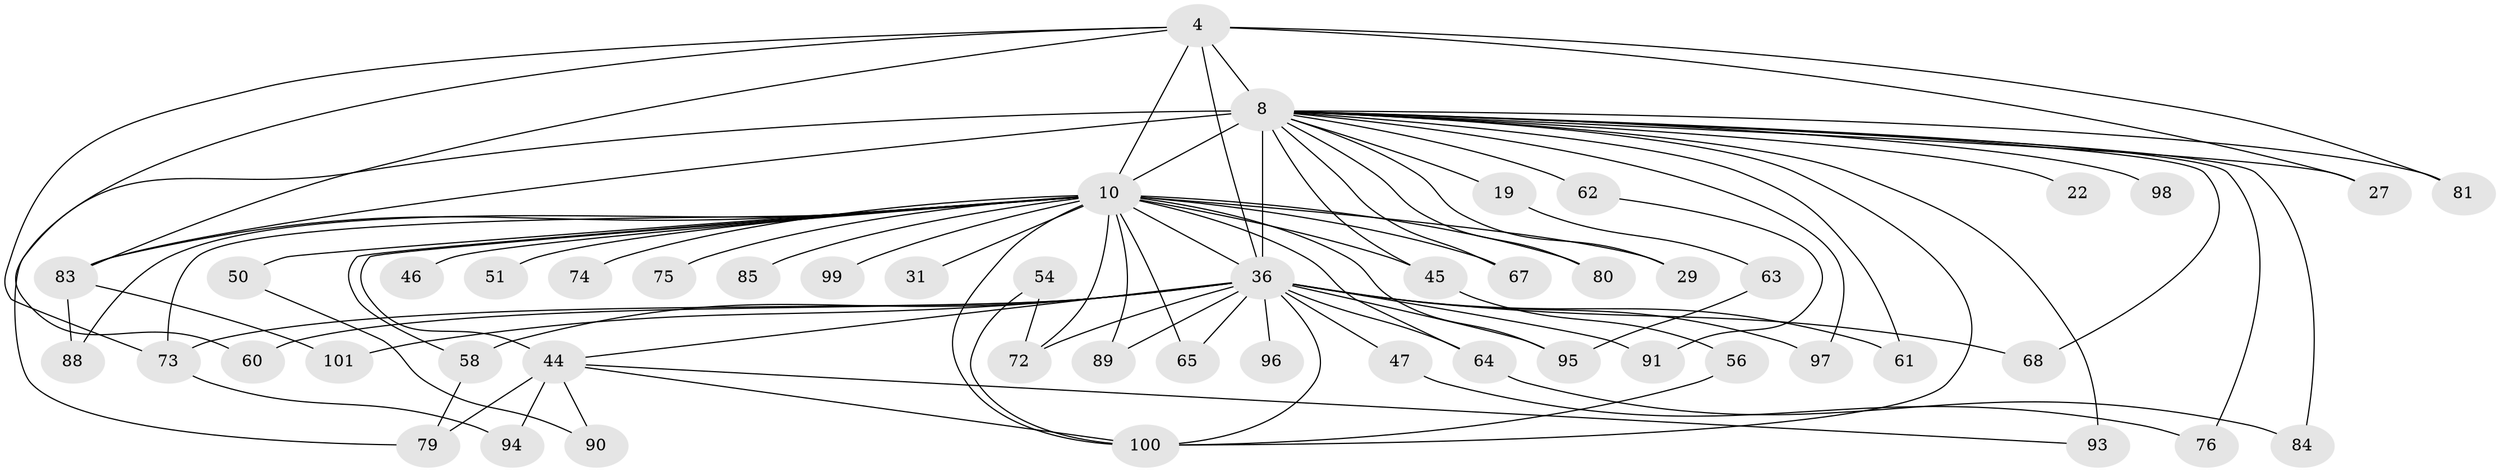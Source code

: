 // original degree distribution, {19: 0.009900990099009901, 11: 0.009900990099009901, 38: 0.009900990099009901, 12: 0.009900990099009901, 23: 0.009900990099009901, 16: 0.019801980198019802, 26: 0.009900990099009901, 24: 0.009900990099009901, 22: 0.009900990099009901, 3: 0.297029702970297, 8: 0.009900990099009901, 4: 0.0594059405940594, 2: 0.48514851485148514, 5: 0.039603960396039604, 7: 0.009900990099009901}
// Generated by graph-tools (version 1.1) at 2025/44/03/09/25 04:44:10]
// undirected, 50 vertices, 89 edges
graph export_dot {
graph [start="1"]
  node [color=gray90,style=filled];
  4 [super="+2"];
  8 [super="+7"];
  10 [super="+9+3"];
  19;
  22;
  27;
  29;
  31;
  36 [super="+15+5"];
  44 [super="+41+35"];
  45 [super="+14"];
  46;
  47;
  50;
  51;
  54;
  56;
  58 [super="+21"];
  60;
  61;
  62;
  63;
  64 [super="+39"];
  65;
  67;
  68;
  72 [super="+24+52"];
  73 [super="+69+43"];
  74;
  75 [super="+18"];
  76;
  79 [super="+55+78"];
  80;
  81;
  83 [super="+49+66+77"];
  84;
  85;
  88;
  89;
  90;
  91;
  93 [super="+57"];
  94;
  95 [super="+86"];
  96 [super="+87"];
  97;
  98;
  99 [super="+82"];
  100 [super="+40+92+59"];
  101;
  4 -- 8 [weight=6];
  4 -- 10 [weight=6];
  4 -- 27;
  4 -- 81;
  4 -- 60;
  4 -- 83;
  4 -- 36 [weight=4];
  4 -- 73;
  8 -- 10 [weight=9];
  8 -- 19 [weight=2];
  8 -- 22 [weight=2];
  8 -- 27;
  8 -- 29;
  8 -- 62 [weight=2];
  8 -- 68;
  8 -- 76;
  8 -- 83 [weight=5];
  8 -- 98 [weight=2];
  8 -- 67;
  8 -- 80;
  8 -- 81;
  8 -- 84;
  8 -- 93 [weight=2];
  8 -- 97;
  8 -- 61;
  8 -- 45;
  8 -- 36 [weight=7];
  8 -- 100 [weight=3];
  8 -- 79;
  10 -- 51 [weight=2];
  10 -- 65;
  10 -- 80;
  10 -- 88;
  10 -- 74 [weight=2];
  10 -- 85 [weight=2];
  10 -- 89;
  10 -- 31;
  10 -- 44 [weight=6];
  10 -- 46 [weight=2];
  10 -- 50 [weight=2];
  10 -- 45 [weight=3];
  10 -- 83 [weight=3];
  10 -- 64 [weight=3];
  10 -- 67;
  10 -- 72 [weight=3];
  10 -- 75 [weight=2];
  10 -- 29;
  10 -- 95 [weight=2];
  10 -- 99 [weight=3];
  10 -- 36 [weight=7];
  10 -- 58 [weight=3];
  10 -- 73 [weight=4];
  10 -- 100 [weight=3];
  19 -- 63;
  36 -- 60;
  36 -- 64;
  36 -- 65;
  36 -- 68;
  36 -- 72;
  36 -- 89;
  36 -- 91;
  36 -- 95 [weight=2];
  36 -- 96 [weight=3];
  36 -- 97;
  36 -- 101;
  36 -- 47 [weight=2];
  36 -- 58 [weight=2];
  36 -- 61;
  36 -- 44 [weight=2];
  36 -- 73 [weight=2];
  36 -- 100;
  44 -- 100;
  44 -- 90;
  44 -- 93;
  44 -- 94;
  44 -- 79 [weight=2];
  45 -- 56;
  47 -- 76;
  50 -- 90;
  54 -- 72;
  54 -- 100;
  56 -- 100;
  58 -- 79;
  62 -- 91;
  63 -- 95;
  64 -- 84;
  73 -- 94;
  83 -- 101;
  83 -- 88;
}
